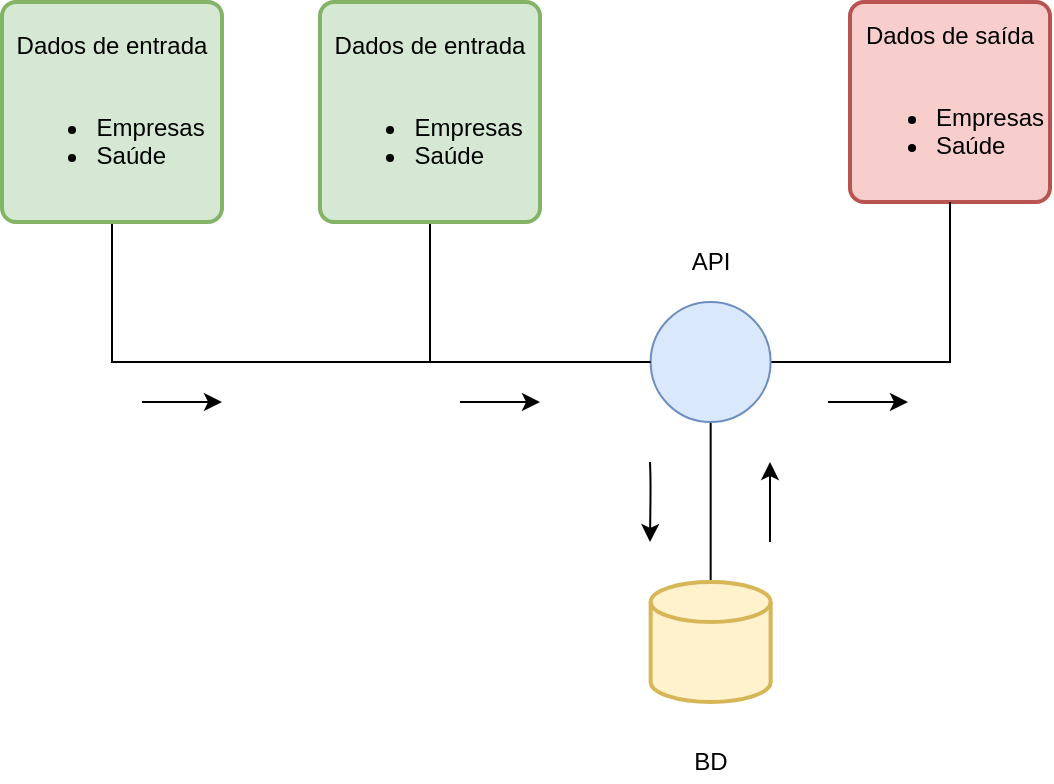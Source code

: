 <mxfile version="12.9.8" type="device" pages="2"><diagram id="YQ4EM8yHkEf973rrlD09" name="FLOW"><mxGraphModel dx="865" dy="461" grid="1" gridSize="10" guides="1" tooltips="1" connect="1" arrows="1" fold="1" page="1" pageScale="1" pageWidth="827" pageHeight="1169" math="0" shadow="0"><root><mxCell id="0"/><mxCell id="1" parent="0"/><mxCell id="tNSP5L_z4OKGEXtv6YQj-32" style="edgeStyle=orthogonalEdgeStyle;rounded=0;orthogonalLoop=1;jettySize=auto;html=1;startArrow=none;startFill=0;endArrow=none;endFill=0;fontSize=11;" edge="1" parent="1" source="BKIBBfKhbNlZLO6Za7cT-1"><mxGeometry relative="1" as="geometry"><mxPoint x="304" y="220" as="targetPoint"/></mxGeometry></mxCell><mxCell id="BKIBBfKhbNlZLO6Za7cT-1" value="&lt;div&gt;Dados de entrada&lt;/div&gt;&lt;div&gt;&lt;br&gt;&lt;/div&gt;&lt;div align=&quot;left&quot;&gt;&lt;ul&gt;&lt;li&gt;Empresas&lt;/li&gt;&lt;li&gt;Saúde&lt;/li&gt;&lt;/ul&gt;&lt;/div&gt;" style="rounded=1;whiteSpace=wrap;html=1;absoluteArcSize=1;arcSize=14;strokeWidth=2;fillColor=#d5e8d4;strokeColor=#82b366;" vertex="1" parent="1"><mxGeometry x="249" y="40" width="110" height="110" as="geometry"/></mxCell><mxCell id="BKIBBfKhbNlZLO6Za7cT-3" value="&lt;div&gt;Dados de saída&lt;/div&gt;&lt;div&gt;&lt;br&gt;&lt;/div&gt;&lt;div align=&quot;left&quot;&gt;&lt;ul&gt;&lt;li&gt;Empresas&lt;/li&gt;&lt;li&gt;Saúde&lt;/li&gt;&lt;/ul&gt;&lt;/div&gt;" style="rounded=1;whiteSpace=wrap;html=1;absoluteArcSize=1;arcSize=14;strokeWidth=2;fillColor=#f8cecc;strokeColor=#b85450;" vertex="1" parent="1"><mxGeometry x="514" y="40" width="100" height="100" as="geometry"/></mxCell><mxCell id="BKIBBfKhbNlZLO6Za7cT-7" style="edgeStyle=orthogonalEdgeStyle;rounded=0;orthogonalLoop=1;jettySize=auto;html=1;endArrow=none;endFill=0;" edge="1" parent="1" source="BKIBBfKhbNlZLO6Za7cT-4" target="BKIBBfKhbNlZLO6Za7cT-3"><mxGeometry relative="1" as="geometry"/></mxCell><mxCell id="tNSP5L_z4OKGEXtv6YQj-4" style="edgeStyle=orthogonalEdgeStyle;rounded=0;orthogonalLoop=1;jettySize=auto;html=1;endArrow=none;endFill=0;startArrow=none;startFill=0;" edge="1" parent="1" source="BKIBBfKhbNlZLO6Za7cT-4" target="tNSP5L_z4OKGEXtv6YQj-3"><mxGeometry relative="1" as="geometry"/></mxCell><mxCell id="BKIBBfKhbNlZLO6Za7cT-4" value="" style="verticalLabelPosition=bottom;verticalAlign=top;html=1;shape=mxgraph.flowchart.on-page_reference;fillColor=#dae8fc;strokeColor=#6c8ebf;" vertex="1" parent="1"><mxGeometry x="414.33" y="190" width="60" height="60" as="geometry"/></mxCell><mxCell id="tNSP5L_z4OKGEXtv6YQj-3" value="" style="strokeWidth=2;html=1;shape=mxgraph.flowchart.database;whiteSpace=wrap;fillColor=#fff2cc;strokeColor=#d6b656;" vertex="1" parent="1"><mxGeometry x="414.33" y="330" width="60" height="60" as="geometry"/></mxCell><mxCell id="tNSP5L_z4OKGEXtv6YQj-5" value="API" style="text;html=1;align=center;verticalAlign=middle;resizable=0;points=[];autosize=1;" vertex="1" parent="1"><mxGeometry x="429.33" y="160" width="30" height="20" as="geometry"/></mxCell><mxCell id="tNSP5L_z4OKGEXtv6YQj-6" value="BD" style="text;html=1;align=center;verticalAlign=middle;resizable=0;points=[];autosize=1;" vertex="1" parent="1"><mxGeometry x="429.33" y="410" width="30" height="20" as="geometry"/></mxCell><mxCell id="tNSP5L_z4OKGEXtv6YQj-14" value="" style="endArrow=classic;html=1;fontSize=11;" edge="1" parent="1"><mxGeometry width="50" height="50" relative="1" as="geometry"><mxPoint x="319" y="240" as="sourcePoint"/><mxPoint x="359" y="240" as="targetPoint"/></mxGeometry></mxCell><mxCell id="tNSP5L_z4OKGEXtv6YQj-15" value="" style="endArrow=classic;html=1;fontSize=11;" edge="1" parent="1"><mxGeometry width="50" height="50" relative="1" as="geometry"><mxPoint x="474" y="310" as="sourcePoint"/><mxPoint x="474" y="270" as="targetPoint"/></mxGeometry></mxCell><mxCell id="tNSP5L_z4OKGEXtv6YQj-16" value="" style="endArrow=classic;html=1;fontSize=11;" edge="1" parent="1"><mxGeometry width="50" height="50" relative="1" as="geometry"><mxPoint x="414" y="270" as="sourcePoint"/><mxPoint x="414" y="310" as="targetPoint"/><Array as="points"><mxPoint x="414.33" y="280"/></Array></mxGeometry></mxCell><mxCell id="tNSP5L_z4OKGEXtv6YQj-17" value="" style="endArrow=classic;html=1;fontSize=11;" edge="1" parent="1"><mxGeometry width="50" height="50" relative="1" as="geometry"><mxPoint x="503" y="240" as="sourcePoint"/><mxPoint x="543" y="240" as="targetPoint"/></mxGeometry></mxCell><mxCell id="tNSP5L_z4OKGEXtv6YQj-31" style="edgeStyle=orthogonalEdgeStyle;rounded=0;orthogonalLoop=1;jettySize=auto;html=1;startArrow=none;startFill=0;endArrow=none;endFill=0;fontSize=11;" edge="1" parent="1" source="tNSP5L_z4OKGEXtv6YQj-18" target="BKIBBfKhbNlZLO6Za7cT-4"><mxGeometry relative="1" as="geometry"><Array as="points"><mxPoint x="145" y="220"/></Array></mxGeometry></mxCell><mxCell id="tNSP5L_z4OKGEXtv6YQj-18" value="&lt;div&gt;Dados de entrada&lt;/div&gt;&lt;div&gt;&lt;br&gt;&lt;/div&gt;&lt;div align=&quot;left&quot;&gt;&lt;ul&gt;&lt;li&gt;Empresas&lt;/li&gt;&lt;li&gt;Saúde&lt;/li&gt;&lt;/ul&gt;&lt;/div&gt;" style="rounded=1;whiteSpace=wrap;html=1;absoluteArcSize=1;arcSize=14;strokeWidth=2;fillColor=#d5e8d4;strokeColor=#82b366;" vertex="1" parent="1"><mxGeometry x="90" y="40" width="110" height="110" as="geometry"/></mxCell><mxCell id="tNSP5L_z4OKGEXtv6YQj-28" value="" style="endArrow=classic;html=1;fontSize=11;" edge="1" parent="1"><mxGeometry width="50" height="50" relative="1" as="geometry"><mxPoint x="160" y="240" as="sourcePoint"/><mxPoint x="200" y="240" as="targetPoint"/></mxGeometry></mxCell></root></mxGraphModel></diagram><diagram id="k4kJJWSUzilugogpId28" name="MODEL"><mxGraphModel dx="716" dy="381" grid="1" gridSize="10" guides="1" tooltips="1" connect="1" arrows="1" fold="1" page="1" pageScale="1" pageWidth="827" pageHeight="1169" math="0" shadow="0"><root><mxCell id="zBnJtSML_Y1CgfbZyFhE-0"/><mxCell id="zBnJtSML_Y1CgfbZyFhE-1" parent="zBnJtSML_Y1CgfbZyFhE-0"/><mxCell id="zBnJtSML_Y1CgfbZyFhE-10" value="Empresa" style="swimlane;fontStyle=0;childLayout=stackLayout;horizontal=1;startSize=22;horizontalStack=0;resizeParent=1;resizeParentMax=0;resizeLast=0;collapsible=1;marginBottom=0;align=center;fontSize=14;fillColor=#E6E6E6;strokeColor=#000000;fontColor=#333333;" vertex="1" parent="zBnJtSML_Y1CgfbZyFhE-1"><mxGeometry x="40" y="40" width="140" height="152" as="geometry"><mxRectangle x="40" y="40" width="70" height="22" as="alternateBounds"/></mxGeometry></mxCell><mxCell id="zBnJtSML_Y1CgfbZyFhE-12" value="Razão Social" style="text;strokeColor=none;fillColor=#f5f5f5;spacingLeft=4;spacingRight=4;overflow=hidden;rotatable=0;points=[[0,0.5],[1,0.5]];portConstraint=eastwest;fontSize=12;fontColor=#333333;" vertex="1" parent="zBnJtSML_Y1CgfbZyFhE-10"><mxGeometry y="22" width="140" height="26" as="geometry"/></mxCell><mxCell id="zBnJtSML_Y1CgfbZyFhE-11" value="CNPJ" style="text;strokeColor=none;fillColor=#f5f5f5;spacingLeft=4;spacingRight=4;overflow=hidden;rotatable=0;points=[[0,0.5],[1,0.5]];portConstraint=eastwest;fontSize=12;fontColor=#333333;" vertex="1" parent="zBnJtSML_Y1CgfbZyFhE-10"><mxGeometry y="48" width="140" height="26" as="geometry"/></mxCell><mxCell id="5N1T9rjRhwnCphuyuVxD-6" value="Endereço" style="text;strokeColor=none;fillColor=#f5f5f5;spacingLeft=4;spacingRight=4;overflow=hidden;rotatable=0;points=[[0,0.5],[1,0.5]];portConstraint=eastwest;fontSize=12;fontColor=#333333;" vertex="1" parent="zBnJtSML_Y1CgfbZyFhE-10"><mxGeometry y="74" width="140" height="26" as="geometry"/></mxCell><mxCell id="6mcLo-auxLkHtC4G0C2q-0" value="Ramo de atuação" style="text;strokeColor=none;fillColor=#f5f5f5;spacingLeft=4;spacingRight=4;overflow=hidden;rotatable=0;points=[[0,0.5],[1,0.5]];portConstraint=eastwest;fontSize=12;fontColor=#333333;" vertex="1" parent="zBnJtSML_Y1CgfbZyFhE-10"><mxGeometry y="100" width="140" height="26" as="geometry"/></mxCell><mxCell id="zBnJtSML_Y1CgfbZyFhE-13" value="?" style="text;strokeColor=none;fillColor=#f5f5f5;spacingLeft=4;spacingRight=4;overflow=hidden;rotatable=0;points=[[0,0.5],[1,0.5]];portConstraint=eastwest;fontSize=12;fontColor=#333333;" vertex="1" parent="zBnJtSML_Y1CgfbZyFhE-10"><mxGeometry y="126" width="140" height="26" as="geometry"/></mxCell><mxCell id="cw2ltR2pbBy-Ocz7y77m-0" value="Caso" style="swimlane;fontStyle=0;childLayout=stackLayout;horizontal=1;startSize=22;horizontalStack=0;resizeParent=1;resizeParentMax=0;resizeLast=0;collapsible=1;marginBottom=0;align=center;fontSize=14;fillColor=#E6E6E6;strokeColor=#666666;fontColor=#333333;" vertex="1" parent="zBnJtSML_Y1CgfbZyFhE-1"><mxGeometry x="240" y="40" width="140" height="100" as="geometry"><mxRectangle x="40" y="40" width="70" height="22" as="alternateBounds"/></mxGeometry></mxCell><mxCell id="cw2ltR2pbBy-Ocz7y77m-1" value="Tipo de status" style="text;strokeColor=none;fillColor=#f5f5f5;spacingLeft=4;spacingRight=4;overflow=hidden;rotatable=0;points=[[0,0.5],[1,0.5]];portConstraint=eastwest;fontSize=12;fontColor=#333333;" vertex="1" parent="cw2ltR2pbBy-Ocz7y77m-0"><mxGeometry y="22" width="140" height="26" as="geometry"/></mxCell><mxCell id="cw2ltR2pbBy-Ocz7y77m-2" value="Região" style="text;strokeColor=none;fillColor=#f5f5f5;spacingLeft=4;spacingRight=4;overflow=hidden;rotatable=0;points=[[0,0.5],[1,0.5]];portConstraint=eastwest;fontSize=12;fontColor=#333333;" vertex="1" parent="cw2ltR2pbBy-Ocz7y77m-0"><mxGeometry y="48" width="140" height="26" as="geometry"/></mxCell><mxCell id="cw2ltR2pbBy-Ocz7y77m-3" value="Data" style="text;strokeColor=none;fillColor=#f5f5f5;spacingLeft=4;spacingRight=4;overflow=hidden;rotatable=0;points=[[0,0.5],[1,0.5]];portConstraint=eastwest;fontSize=12;fontColor=#333333;" vertex="1" parent="cw2ltR2pbBy-Ocz7y77m-0"><mxGeometry y="74" width="140" height="26" as="geometry"/></mxCell><mxCell id="cw2ltR2pbBy-Ocz7y77m-16" value="Tipo de status" style="swimlane;fontStyle=0;childLayout=stackLayout;horizontal=1;startSize=22;horizontalStack=0;resizeParent=1;resizeParentMax=0;resizeLast=0;collapsible=1;marginBottom=0;align=center;fontSize=14;fillColor=#E6E6E6;strokeColor=#666666;fontColor=#333333;" vertex="1" parent="zBnJtSML_Y1CgfbZyFhE-1"><mxGeometry x="440" y="40" width="140" height="48" as="geometry"><mxRectangle x="40" y="40" width="70" height="22" as="alternateBounds"/></mxGeometry></mxCell><mxCell id="cw2ltR2pbBy-Ocz7y77m-17" value="Título" style="text;strokeColor=none;fillColor=#f5f5f5;spacingLeft=4;spacingRight=4;overflow=hidden;rotatable=0;points=[[0,0.5],[1,0.5]];portConstraint=eastwest;fontSize=12;fontColor=#333333;" vertex="1" parent="cw2ltR2pbBy-Ocz7y77m-16"><mxGeometry y="22" width="140" height="26" as="geometry"/></mxCell></root></mxGraphModel></diagram></mxfile>